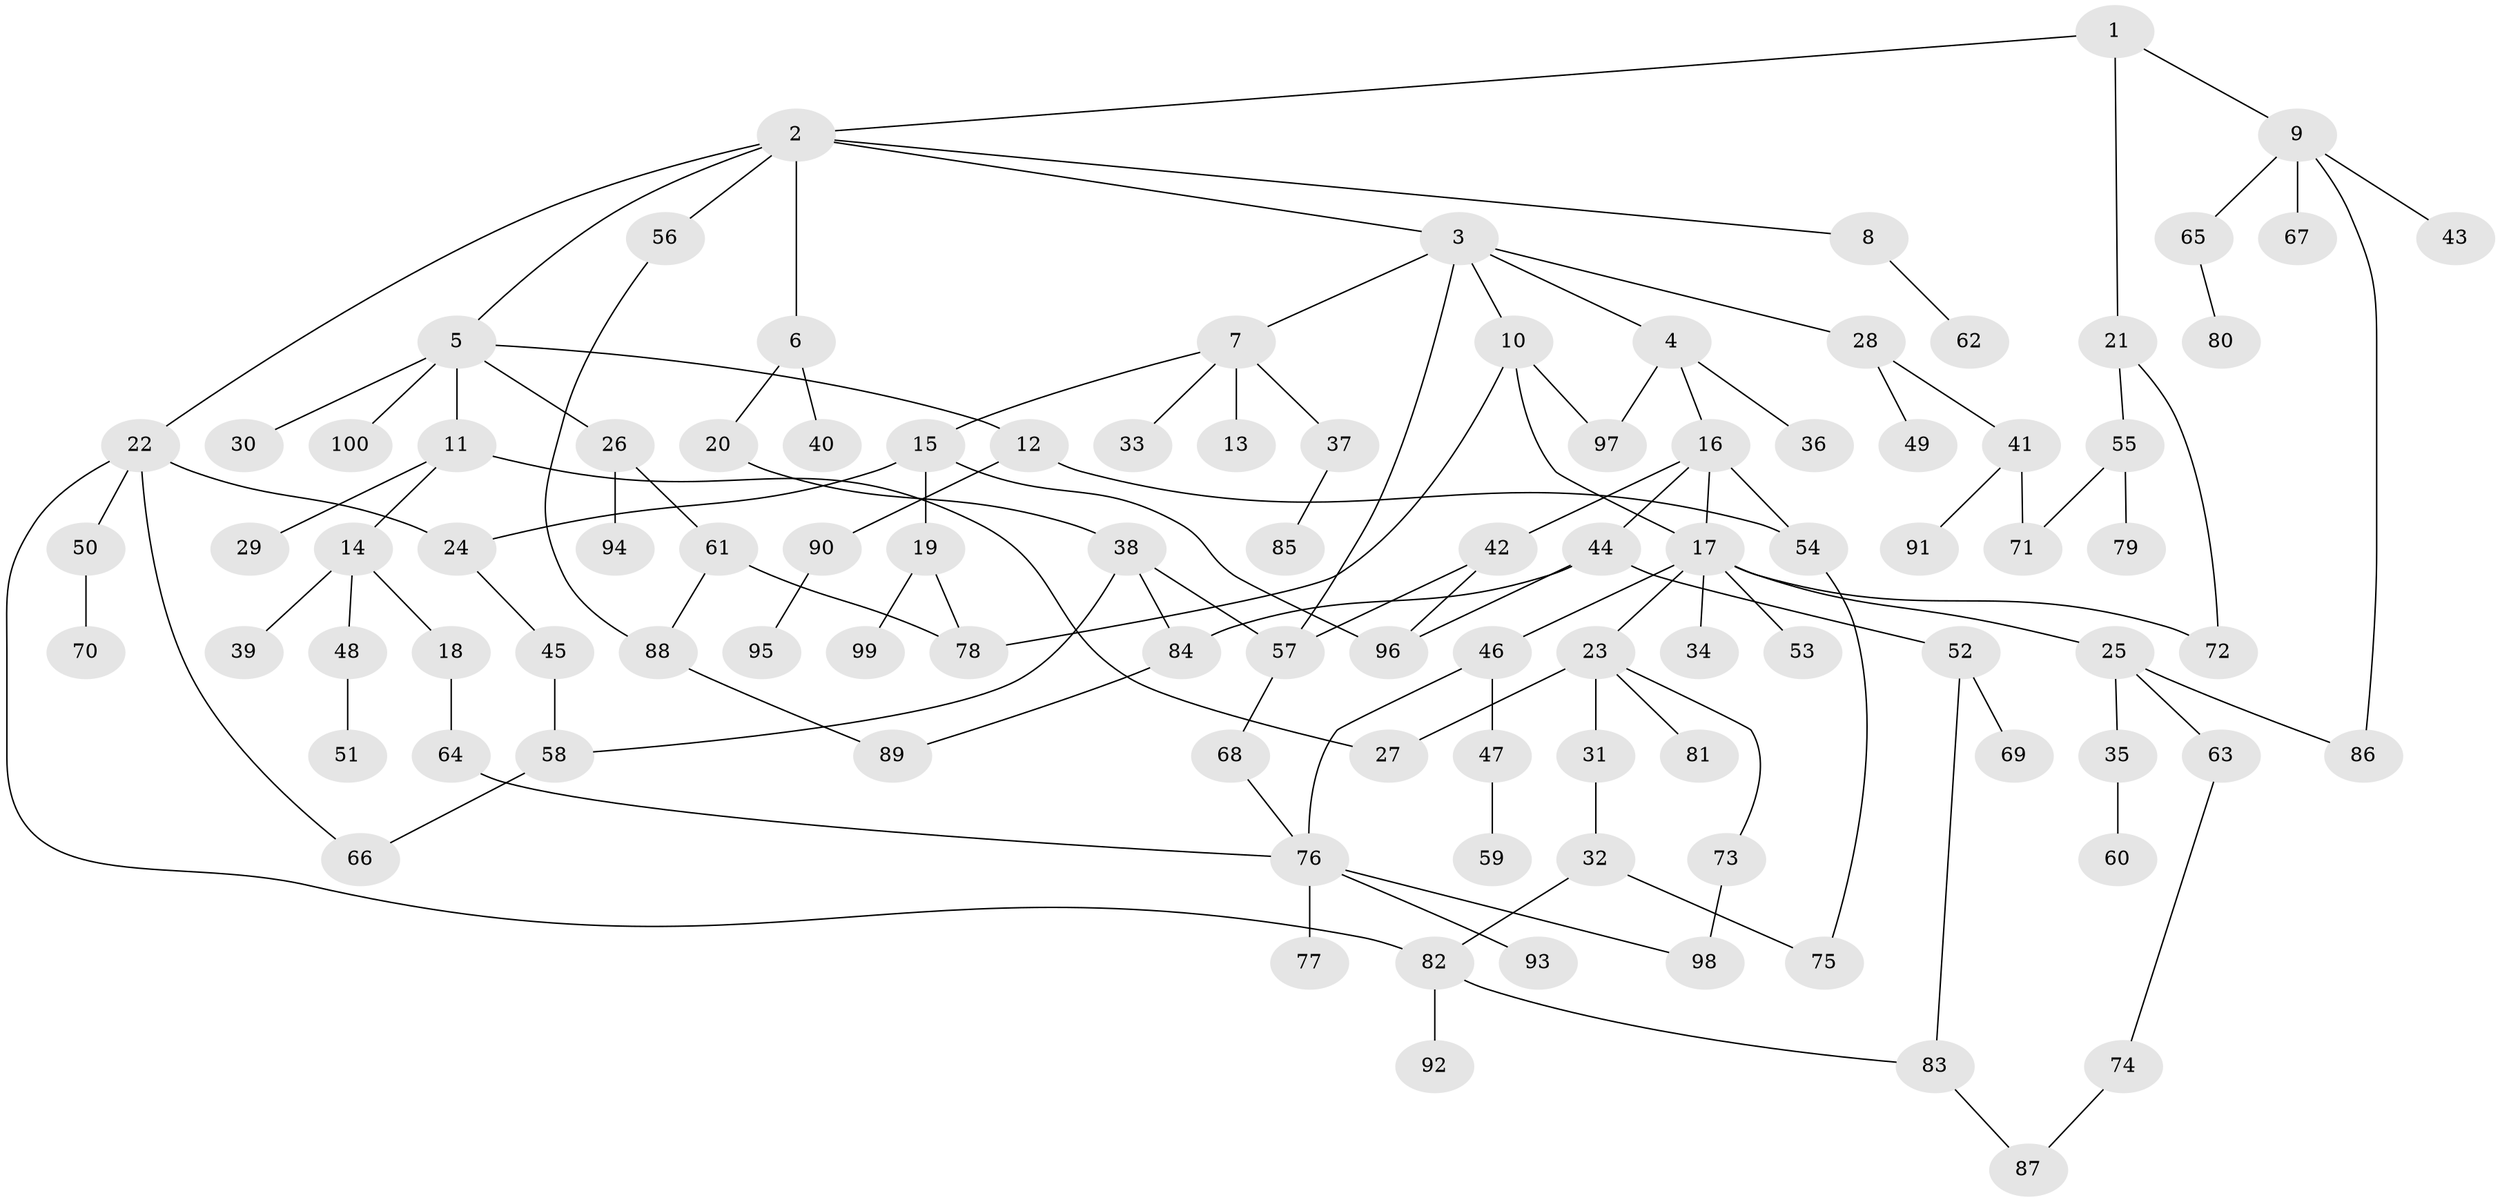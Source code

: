 // Generated by graph-tools (version 1.1) at 2025/11/02/21/25 10:11:06]
// undirected, 100 vertices, 125 edges
graph export_dot {
graph [start="1"]
  node [color=gray90,style=filled];
  1;
  2;
  3;
  4;
  5;
  6;
  7;
  8;
  9;
  10;
  11;
  12;
  13;
  14;
  15;
  16;
  17;
  18;
  19;
  20;
  21;
  22;
  23;
  24;
  25;
  26;
  27;
  28;
  29;
  30;
  31;
  32;
  33;
  34;
  35;
  36;
  37;
  38;
  39;
  40;
  41;
  42;
  43;
  44;
  45;
  46;
  47;
  48;
  49;
  50;
  51;
  52;
  53;
  54;
  55;
  56;
  57;
  58;
  59;
  60;
  61;
  62;
  63;
  64;
  65;
  66;
  67;
  68;
  69;
  70;
  71;
  72;
  73;
  74;
  75;
  76;
  77;
  78;
  79;
  80;
  81;
  82;
  83;
  84;
  85;
  86;
  87;
  88;
  89;
  90;
  91;
  92;
  93;
  94;
  95;
  96;
  97;
  98;
  99;
  100;
  1 -- 2;
  1 -- 9;
  1 -- 21;
  2 -- 3;
  2 -- 5;
  2 -- 6;
  2 -- 8;
  2 -- 22;
  2 -- 56;
  3 -- 4;
  3 -- 7;
  3 -- 10;
  3 -- 28;
  3 -- 57;
  4 -- 16;
  4 -- 36;
  4 -- 97;
  5 -- 11;
  5 -- 12;
  5 -- 26;
  5 -- 30;
  5 -- 100;
  6 -- 20;
  6 -- 40;
  7 -- 13;
  7 -- 15;
  7 -- 33;
  7 -- 37;
  8 -- 62;
  9 -- 43;
  9 -- 65;
  9 -- 67;
  9 -- 86;
  10 -- 78;
  10 -- 17;
  10 -- 97;
  11 -- 14;
  11 -- 29;
  11 -- 27;
  12 -- 54;
  12 -- 90;
  14 -- 18;
  14 -- 39;
  14 -- 48;
  15 -- 19;
  15 -- 24;
  15 -- 96;
  16 -- 17;
  16 -- 42;
  16 -- 44;
  16 -- 54;
  17 -- 23;
  17 -- 25;
  17 -- 34;
  17 -- 46;
  17 -- 53;
  17 -- 72;
  18 -- 64;
  19 -- 99;
  19 -- 78;
  20 -- 38;
  21 -- 55;
  21 -- 72;
  22 -- 50;
  22 -- 66;
  22 -- 82;
  22 -- 24;
  23 -- 27;
  23 -- 31;
  23 -- 73;
  23 -- 81;
  24 -- 45;
  25 -- 35;
  25 -- 63;
  25 -- 86;
  26 -- 61;
  26 -- 94;
  28 -- 41;
  28 -- 49;
  31 -- 32;
  32 -- 82;
  32 -- 75;
  35 -- 60;
  37 -- 85;
  38 -- 58;
  38 -- 84;
  38 -- 57;
  41 -- 71;
  41 -- 91;
  42 -- 57;
  42 -- 96;
  44 -- 52;
  44 -- 96;
  44 -- 84;
  45 -- 58;
  46 -- 47;
  46 -- 76;
  47 -- 59;
  48 -- 51;
  50 -- 70;
  52 -- 69;
  52 -- 83;
  54 -- 75;
  55 -- 79;
  55 -- 71;
  56 -- 88;
  57 -- 68;
  58 -- 66;
  61 -- 88;
  61 -- 78;
  63 -- 74;
  64 -- 76;
  65 -- 80;
  68 -- 76;
  73 -- 98;
  74 -- 87;
  76 -- 77;
  76 -- 93;
  76 -- 98;
  82 -- 83;
  82 -- 92;
  83 -- 87;
  84 -- 89;
  88 -- 89;
  90 -- 95;
}
